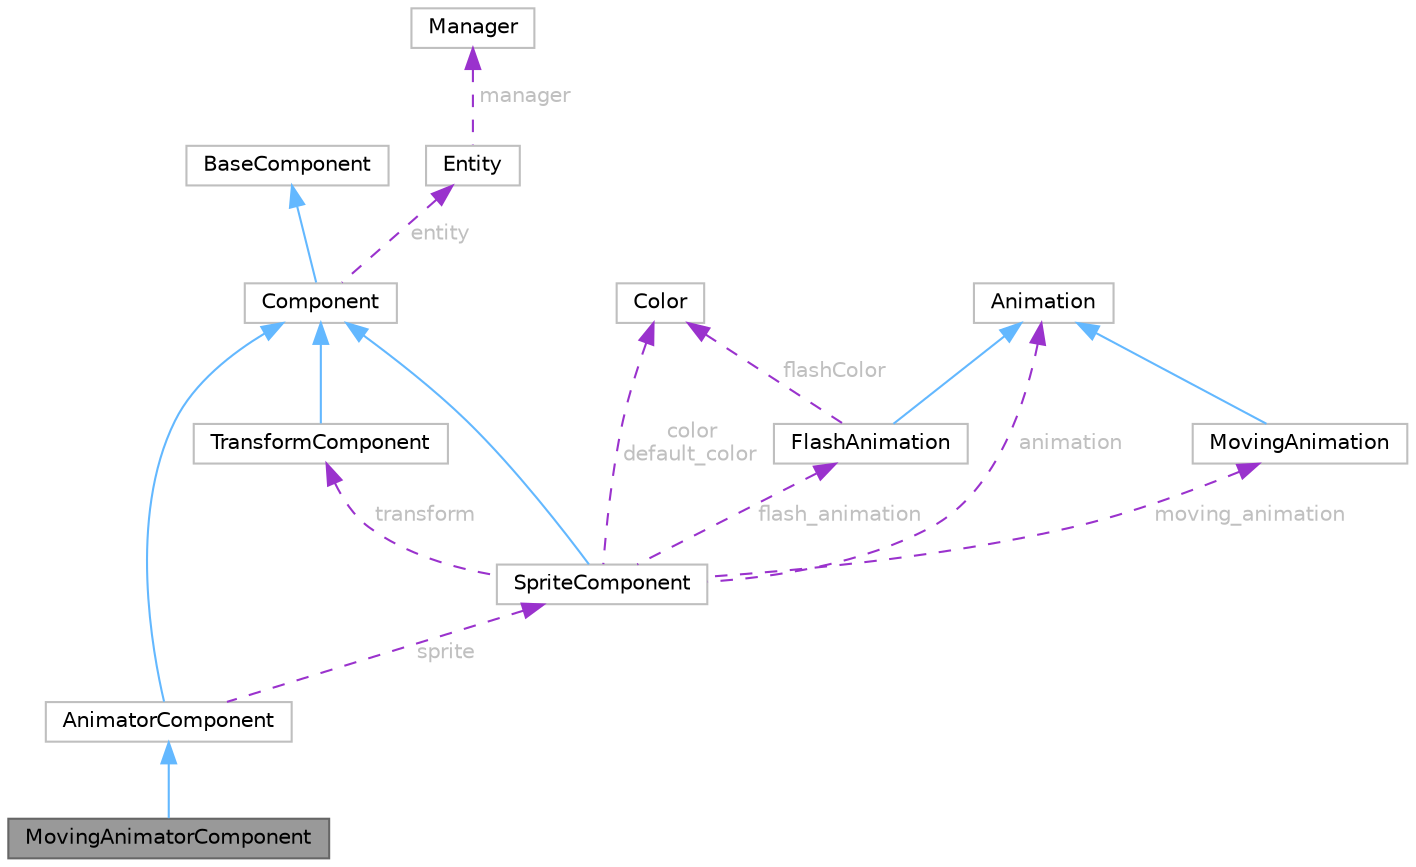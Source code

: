 digraph "MovingAnimatorComponent"
{
 // LATEX_PDF_SIZE
  bgcolor="transparent";
  edge [fontname=Helvetica,fontsize=10,labelfontname=Helvetica,labelfontsize=10];
  node [fontname=Helvetica,fontsize=10,shape=box,height=0.2,width=0.4];
  Node1 [id="Node000001",label="MovingAnimatorComponent",height=0.2,width=0.4,color="gray40", fillcolor="grey60", style="filled", fontcolor="black",tooltip=" "];
  Node2 -> Node1 [id="edge1_Node000001_Node000002",dir="back",color="steelblue1",style="solid",tooltip=" "];
  Node2 [id="Node000002",label="AnimatorComponent",height=0.2,width=0.4,color="grey75", fillcolor="white", style="filled",URL="$classAnimatorComponent.html",tooltip=" "];
  Node3 -> Node2 [id="edge2_Node000002_Node000003",dir="back",color="steelblue1",style="solid",tooltip=" "];
  Node3 [id="Node000003",label="Component",height=0.2,width=0.4,color="grey75", fillcolor="white", style="filled",URL="$classComponent.html",tooltip=" "];
  Node4 -> Node3 [id="edge3_Node000003_Node000004",dir="back",color="steelblue1",style="solid",tooltip=" "];
  Node4 [id="Node000004",label="BaseComponent",height=0.2,width=0.4,color="grey75", fillcolor="white", style="filled",URL="$classBaseComponent.html",tooltip=" "];
  Node5 -> Node3 [id="edge4_Node000003_Node000005",dir="back",color="darkorchid3",style="dashed",tooltip=" ",label=" entity",fontcolor="grey" ];
  Node5 [id="Node000005",label="Entity",height=0.2,width=0.4,color="grey75", fillcolor="white", style="filled",URL="$classEntity.html",tooltip=" "];
  Node6 -> Node5 [id="edge5_Node000005_Node000006",dir="back",color="darkorchid3",style="dashed",tooltip=" ",label=" manager",fontcolor="grey" ];
  Node6 [id="Node000006",label="Manager",height=0.2,width=0.4,color="grey75", fillcolor="white", style="filled",URL="$classManager.html",tooltip=" "];
  Node7 -> Node2 [id="edge6_Node000002_Node000007",dir="back",color="darkorchid3",style="dashed",tooltip=" ",label=" sprite",fontcolor="grey" ];
  Node7 [id="Node000007",label="SpriteComponent",height=0.2,width=0.4,color="grey75", fillcolor="white", style="filled",URL="$classSpriteComponent.html",tooltip=" "];
  Node3 -> Node7 [id="edge7_Node000007_Node000003",dir="back",color="steelblue1",style="solid",tooltip=" "];
  Node8 -> Node7 [id="edge8_Node000007_Node000008",dir="back",color="darkorchid3",style="dashed",tooltip=" ",label=" color\ndefault_color",fontcolor="grey" ];
  Node8 [id="Node000008",label="Color",height=0.2,width=0.4,color="grey75", fillcolor="white", style="filled",URL="$structColor.html",tooltip=" "];
  Node9 -> Node7 [id="edge9_Node000007_Node000009",dir="back",color="darkorchid3",style="dashed",tooltip=" ",label=" transform",fontcolor="grey" ];
  Node9 [id="Node000009",label="TransformComponent",height=0.2,width=0.4,color="grey75", fillcolor="white", style="filled",URL="$classTransformComponent.html",tooltip=" "];
  Node3 -> Node9 [id="edge10_Node000009_Node000003",dir="back",color="steelblue1",style="solid",tooltip=" "];
  Node10 -> Node7 [id="edge11_Node000007_Node000010",dir="back",color="darkorchid3",style="dashed",tooltip=" ",label=" animation",fontcolor="grey" ];
  Node10 [id="Node000010",label="Animation",height=0.2,width=0.4,color="grey75", fillcolor="white", style="filled",URL="$structAnimation.html",tooltip=" "];
  Node11 -> Node7 [id="edge12_Node000007_Node000011",dir="back",color="darkorchid3",style="dashed",tooltip=" ",label=" moving_animation",fontcolor="grey" ];
  Node11 [id="Node000011",label="MovingAnimation",height=0.2,width=0.4,color="grey75", fillcolor="white", style="filled",URL="$classMovingAnimation.html",tooltip=" "];
  Node10 -> Node11 [id="edge13_Node000011_Node000010",dir="back",color="steelblue1",style="solid",tooltip=" "];
  Node12 -> Node7 [id="edge14_Node000007_Node000012",dir="back",color="darkorchid3",style="dashed",tooltip=" ",label=" flash_animation",fontcolor="grey" ];
  Node12 [id="Node000012",label="FlashAnimation",height=0.2,width=0.4,color="grey75", fillcolor="white", style="filled",URL="$structFlashAnimation.html",tooltip=" "];
  Node10 -> Node12 [id="edge15_Node000012_Node000010",dir="back",color="steelblue1",style="solid",tooltip=" "];
  Node8 -> Node12 [id="edge16_Node000012_Node000008",dir="back",color="darkorchid3",style="dashed",tooltip=" ",label=" flashColor",fontcolor="grey" ];
}
